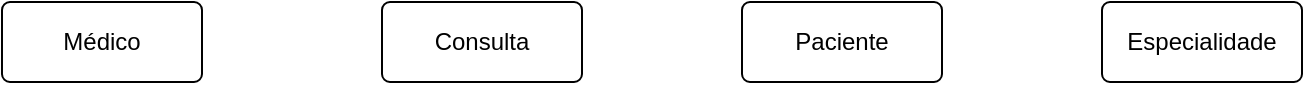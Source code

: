 <mxfile version="15.9.1" type="github">
  <diagram id="ajCEmhQ7X3cysaGgrCte" name="Page-1">
    <mxGraphModel dx="998" dy="540" grid="1" gridSize="10" guides="1" tooltips="1" connect="1" arrows="1" fold="1" page="1" pageScale="1" pageWidth="827" pageHeight="1169" math="0" shadow="0">
      <root>
        <mxCell id="0" />
        <mxCell id="1" parent="0" />
        <mxCell id="7PYvVpILDvqWOMnVLflf-1" value="Médico" style="rounded=1;arcSize=10;whiteSpace=wrap;html=1;align=center;" vertex="1" parent="1">
          <mxGeometry x="90" y="140" width="100" height="40" as="geometry" />
        </mxCell>
        <mxCell id="7PYvVpILDvqWOMnVLflf-2" value="Consulta" style="rounded=1;arcSize=10;whiteSpace=wrap;html=1;align=center;" vertex="1" parent="1">
          <mxGeometry x="280" y="140" width="100" height="40" as="geometry" />
        </mxCell>
        <mxCell id="7PYvVpILDvqWOMnVLflf-3" value="Paciente" style="rounded=1;arcSize=10;whiteSpace=wrap;html=1;align=center;" vertex="1" parent="1">
          <mxGeometry x="460" y="140" width="100" height="40" as="geometry" />
        </mxCell>
        <mxCell id="7PYvVpILDvqWOMnVLflf-4" value="Especialidade" style="rounded=1;arcSize=10;whiteSpace=wrap;html=1;align=center;" vertex="1" parent="1">
          <mxGeometry x="640" y="140" width="100" height="40" as="geometry" />
        </mxCell>
      </root>
    </mxGraphModel>
  </diagram>
</mxfile>
